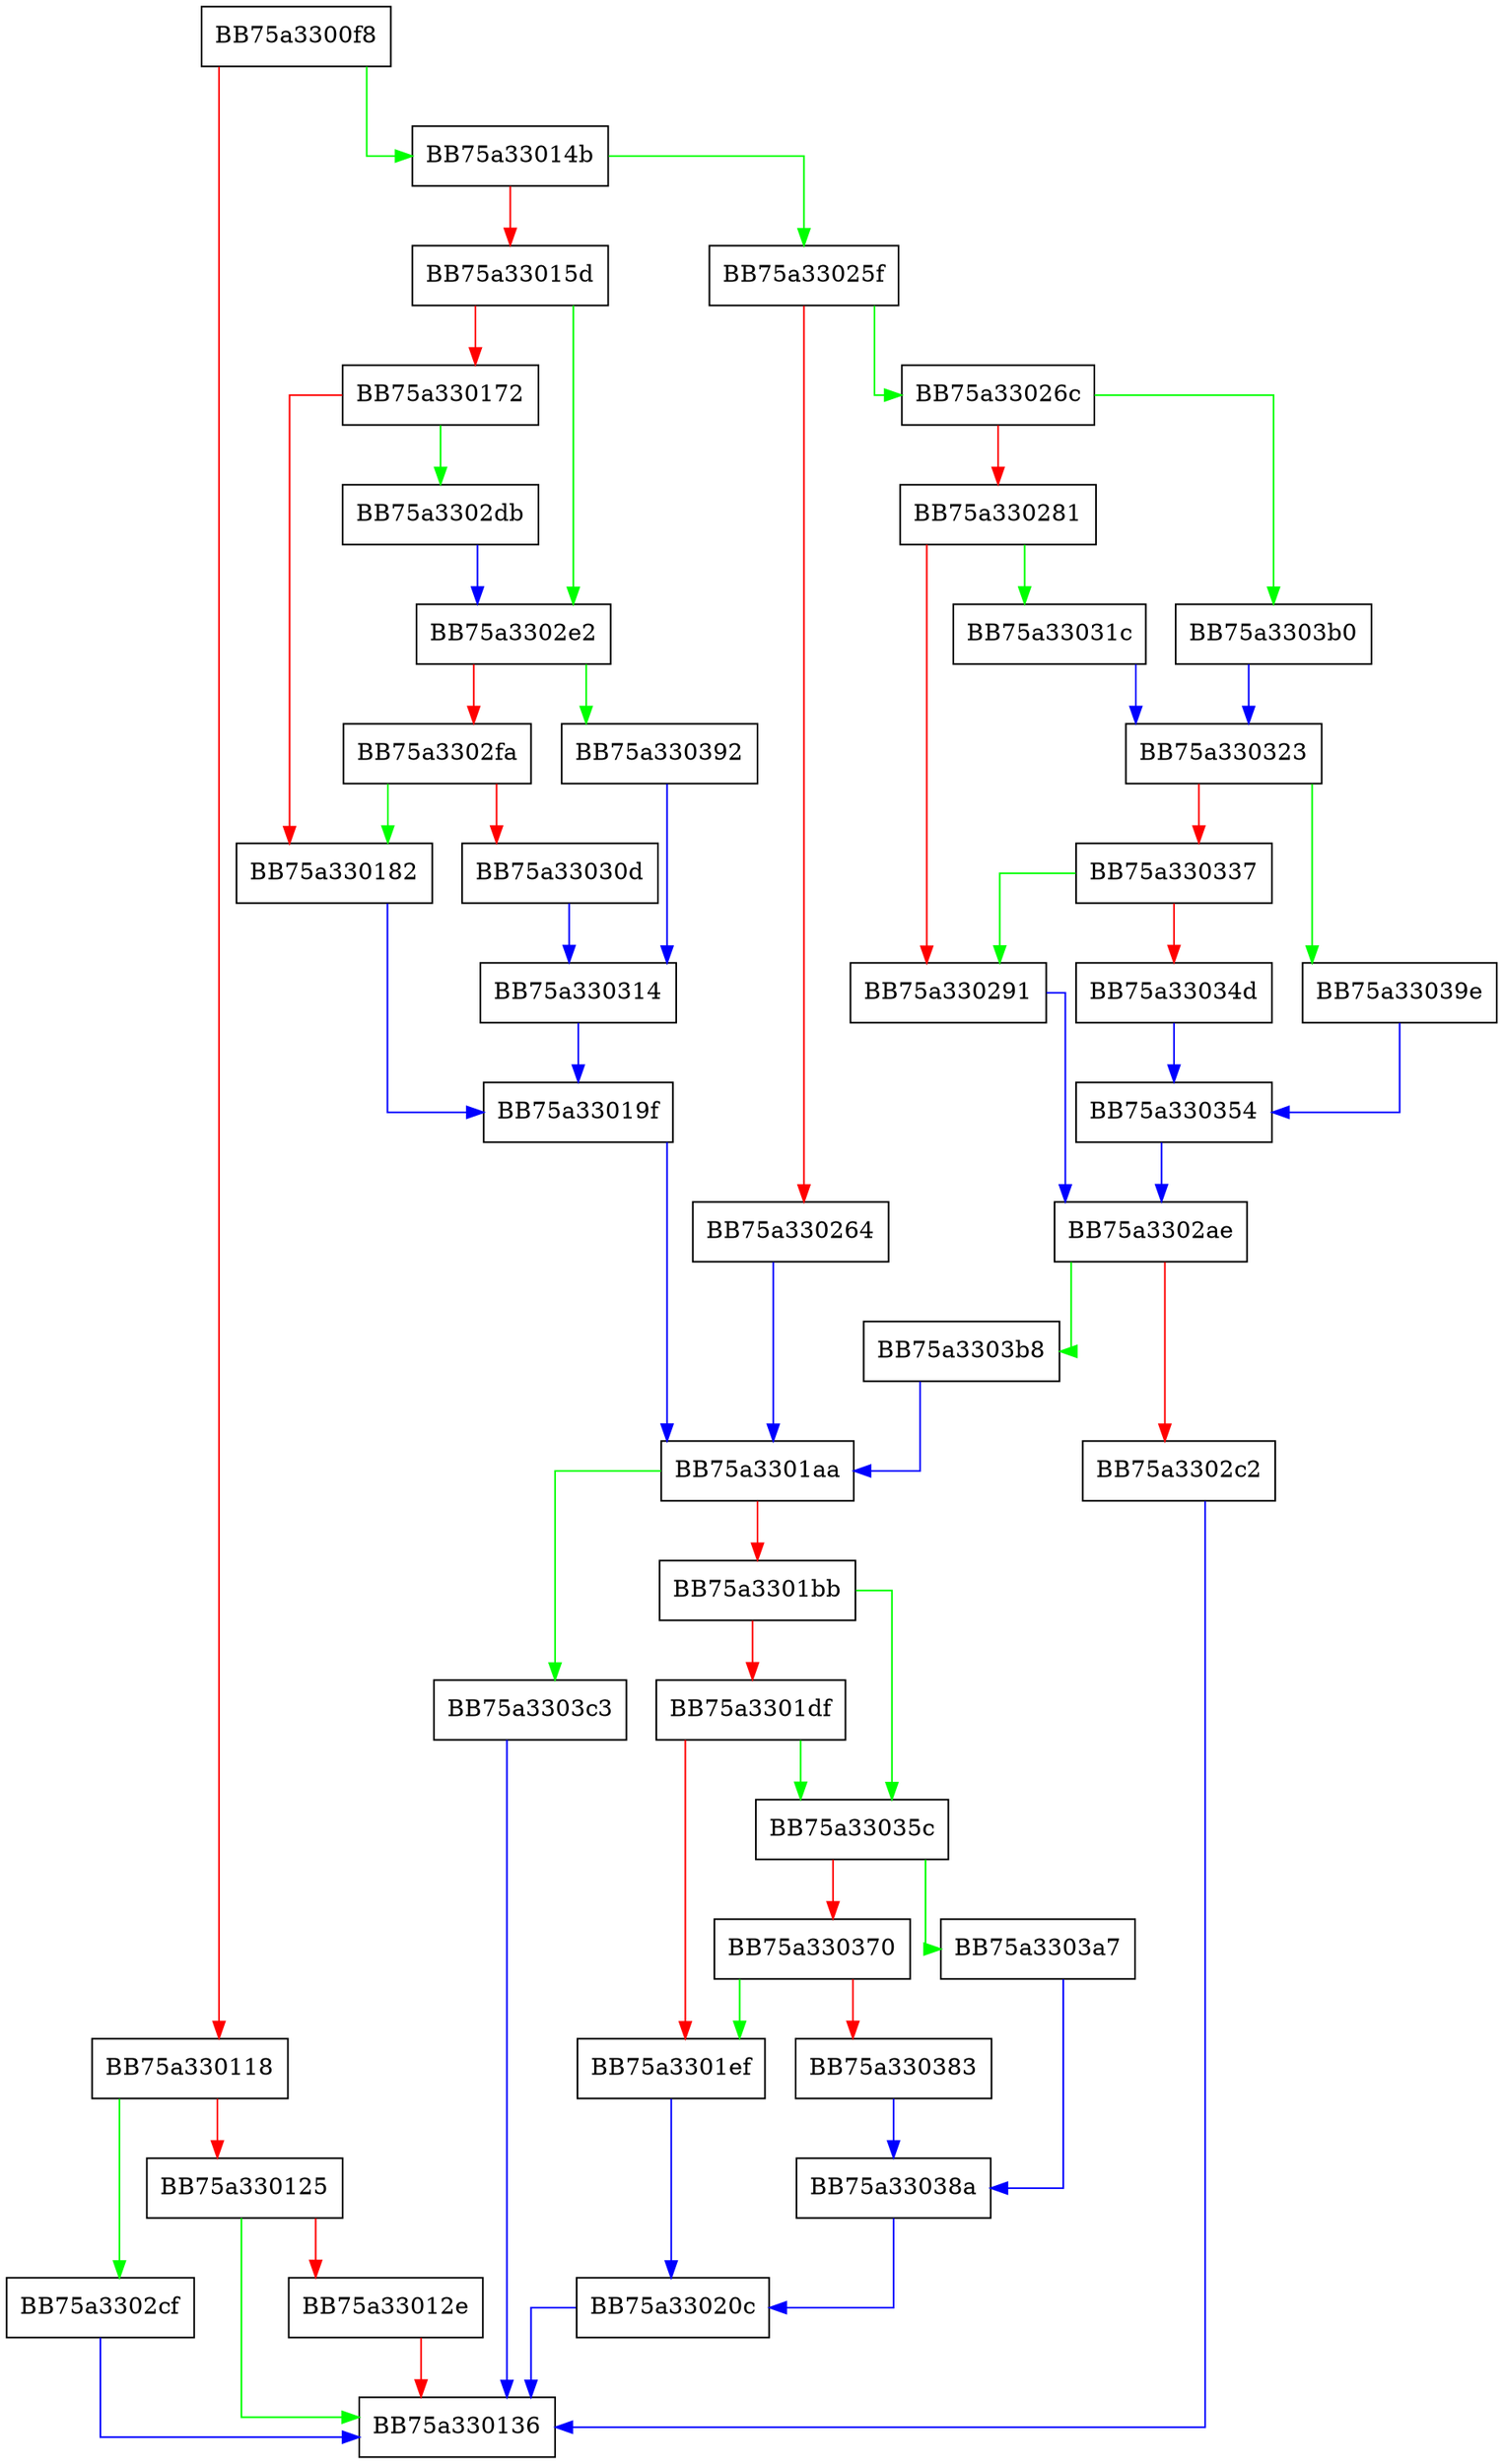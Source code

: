 digraph emulate_MMX_SSE {
  node [shape="box"];
  graph [splines=ortho];
  BB75a3300f8 -> BB75a33014b [color="green"];
  BB75a3300f8 -> BB75a330118 [color="red"];
  BB75a330118 -> BB75a3302cf [color="green"];
  BB75a330118 -> BB75a330125 [color="red"];
  BB75a330125 -> BB75a330136 [color="green"];
  BB75a330125 -> BB75a33012e [color="red"];
  BB75a33012e -> BB75a330136 [color="red"];
  BB75a33014b -> BB75a33025f [color="green"];
  BB75a33014b -> BB75a33015d [color="red"];
  BB75a33015d -> BB75a3302e2 [color="green"];
  BB75a33015d -> BB75a330172 [color="red"];
  BB75a330172 -> BB75a3302db [color="green"];
  BB75a330172 -> BB75a330182 [color="red"];
  BB75a330182 -> BB75a33019f [color="blue"];
  BB75a33019f -> BB75a3301aa [color="blue"];
  BB75a3301aa -> BB75a3303c3 [color="green"];
  BB75a3301aa -> BB75a3301bb [color="red"];
  BB75a3301bb -> BB75a33035c [color="green"];
  BB75a3301bb -> BB75a3301df [color="red"];
  BB75a3301df -> BB75a33035c [color="green"];
  BB75a3301df -> BB75a3301ef [color="red"];
  BB75a3301ef -> BB75a33020c [color="blue"];
  BB75a33020c -> BB75a330136 [color="blue"];
  BB75a33025f -> BB75a33026c [color="green"];
  BB75a33025f -> BB75a330264 [color="red"];
  BB75a330264 -> BB75a3301aa [color="blue"];
  BB75a33026c -> BB75a3303b0 [color="green"];
  BB75a33026c -> BB75a330281 [color="red"];
  BB75a330281 -> BB75a33031c [color="green"];
  BB75a330281 -> BB75a330291 [color="red"];
  BB75a330291 -> BB75a3302ae [color="blue"];
  BB75a3302ae -> BB75a3303b8 [color="green"];
  BB75a3302ae -> BB75a3302c2 [color="red"];
  BB75a3302c2 -> BB75a330136 [color="blue"];
  BB75a3302cf -> BB75a330136 [color="blue"];
  BB75a3302db -> BB75a3302e2 [color="blue"];
  BB75a3302e2 -> BB75a330392 [color="green"];
  BB75a3302e2 -> BB75a3302fa [color="red"];
  BB75a3302fa -> BB75a330182 [color="green"];
  BB75a3302fa -> BB75a33030d [color="red"];
  BB75a33030d -> BB75a330314 [color="blue"];
  BB75a330314 -> BB75a33019f [color="blue"];
  BB75a33031c -> BB75a330323 [color="blue"];
  BB75a330323 -> BB75a33039e [color="green"];
  BB75a330323 -> BB75a330337 [color="red"];
  BB75a330337 -> BB75a330291 [color="green"];
  BB75a330337 -> BB75a33034d [color="red"];
  BB75a33034d -> BB75a330354 [color="blue"];
  BB75a330354 -> BB75a3302ae [color="blue"];
  BB75a33035c -> BB75a3303a7 [color="green"];
  BB75a33035c -> BB75a330370 [color="red"];
  BB75a330370 -> BB75a3301ef [color="green"];
  BB75a330370 -> BB75a330383 [color="red"];
  BB75a330383 -> BB75a33038a [color="blue"];
  BB75a33038a -> BB75a33020c [color="blue"];
  BB75a330392 -> BB75a330314 [color="blue"];
  BB75a33039e -> BB75a330354 [color="blue"];
  BB75a3303a7 -> BB75a33038a [color="blue"];
  BB75a3303b0 -> BB75a330323 [color="blue"];
  BB75a3303b8 -> BB75a3301aa [color="blue"];
  BB75a3303c3 -> BB75a330136 [color="blue"];
}